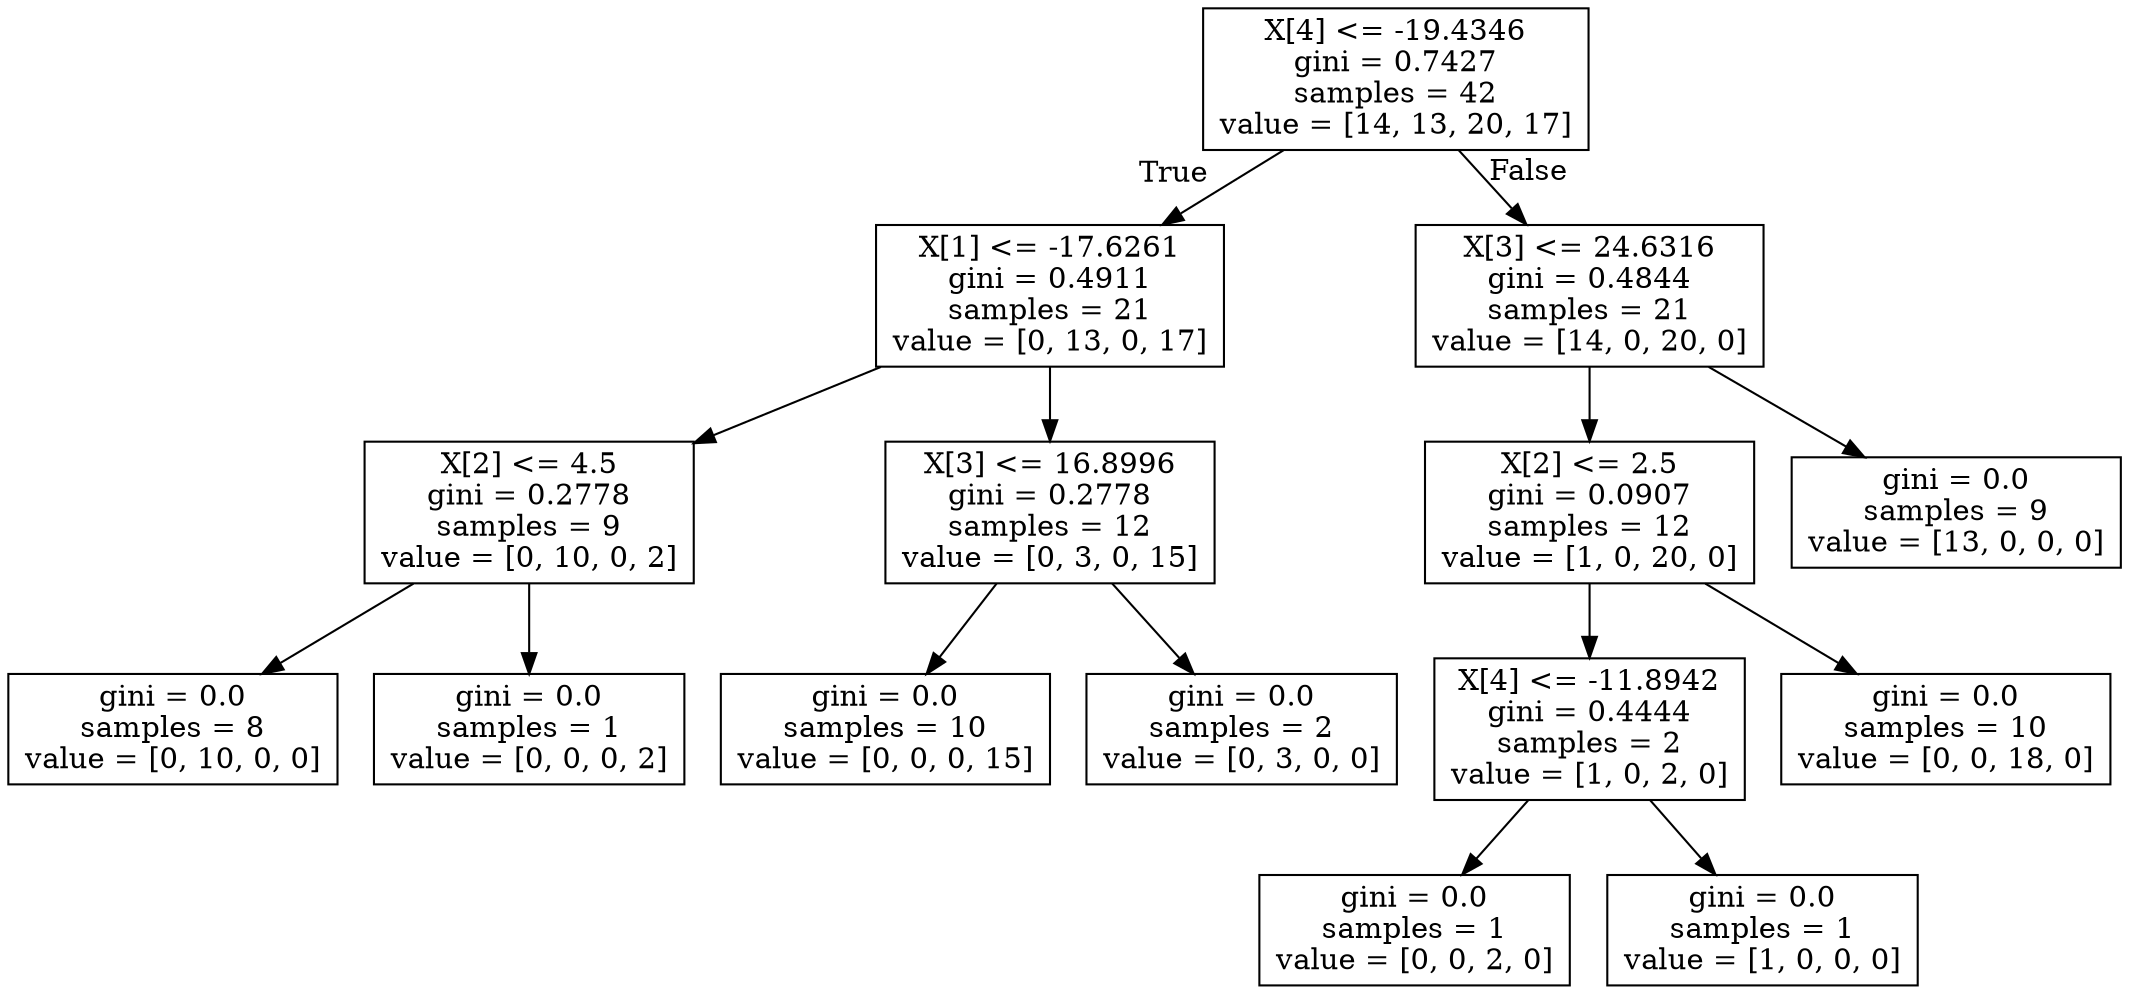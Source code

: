 digraph Tree {
node [shape=box] ;
0 [label="X[4] <= -19.4346\ngini = 0.7427\nsamples = 42\nvalue = [14, 13, 20, 17]"] ;
1 [label="X[1] <= -17.6261\ngini = 0.4911\nsamples = 21\nvalue = [0, 13, 0, 17]"] ;
0 -> 1 [labeldistance=2.5, labelangle=45, headlabel="True"] ;
2 [label="X[2] <= 4.5\ngini = 0.2778\nsamples = 9\nvalue = [0, 10, 0, 2]"] ;
1 -> 2 ;
3 [label="gini = 0.0\nsamples = 8\nvalue = [0, 10, 0, 0]"] ;
2 -> 3 ;
4 [label="gini = 0.0\nsamples = 1\nvalue = [0, 0, 0, 2]"] ;
2 -> 4 ;
5 [label="X[3] <= 16.8996\ngini = 0.2778\nsamples = 12\nvalue = [0, 3, 0, 15]"] ;
1 -> 5 ;
6 [label="gini = 0.0\nsamples = 10\nvalue = [0, 0, 0, 15]"] ;
5 -> 6 ;
7 [label="gini = 0.0\nsamples = 2\nvalue = [0, 3, 0, 0]"] ;
5 -> 7 ;
8 [label="X[3] <= 24.6316\ngini = 0.4844\nsamples = 21\nvalue = [14, 0, 20, 0]"] ;
0 -> 8 [labeldistance=2.5, labelangle=-45, headlabel="False"] ;
9 [label="X[2] <= 2.5\ngini = 0.0907\nsamples = 12\nvalue = [1, 0, 20, 0]"] ;
8 -> 9 ;
10 [label="X[4] <= -11.8942\ngini = 0.4444\nsamples = 2\nvalue = [1, 0, 2, 0]"] ;
9 -> 10 ;
11 [label="gini = 0.0\nsamples = 1\nvalue = [0, 0, 2, 0]"] ;
10 -> 11 ;
12 [label="gini = 0.0\nsamples = 1\nvalue = [1, 0, 0, 0]"] ;
10 -> 12 ;
13 [label="gini = 0.0\nsamples = 10\nvalue = [0, 0, 18, 0]"] ;
9 -> 13 ;
14 [label="gini = 0.0\nsamples = 9\nvalue = [13, 0, 0, 0]"] ;
8 -> 14 ;
}